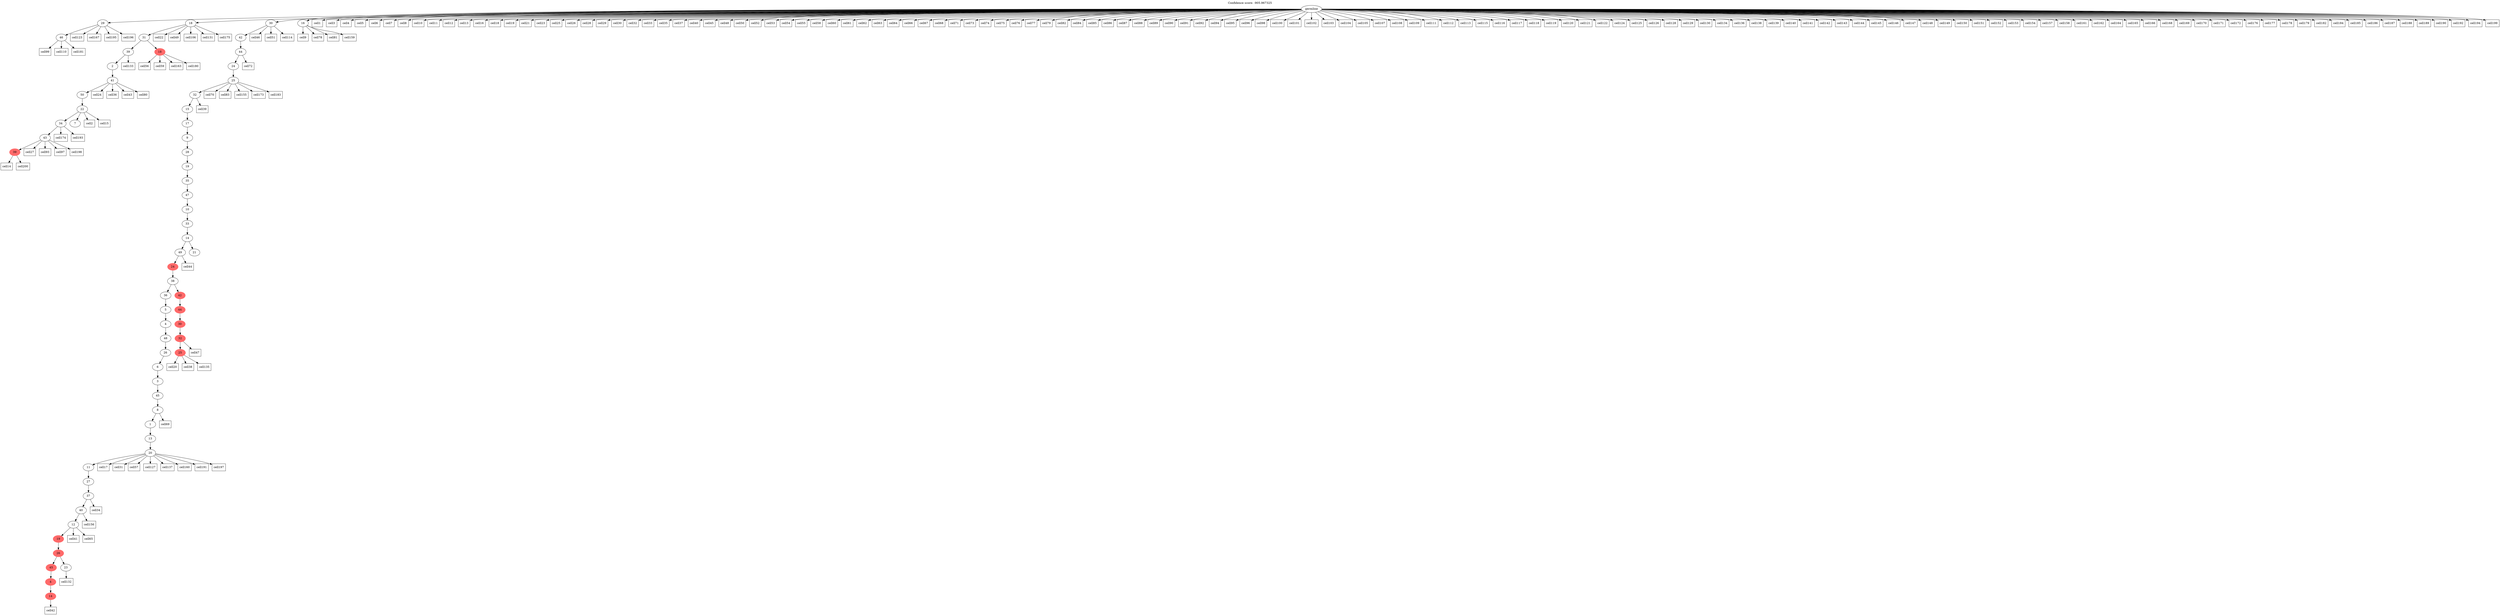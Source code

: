 digraph g {
	"62" -> "63";
	"63" [label="46"];
	"58" -> "59";
	"59" [color=indianred1, style=filled, label="39"];
	"57" -> "58";
	"58" [label="43"];
	"56" -> "57";
	"57" [label="34"];
	"56" -> "60";
	"60" [label="7"];
	"55" -> "56";
	"56" [label="22"];
	"54" -> "55";
	"55" [label="50"];
	"53" -> "54";
	"54" [label="41"];
	"52" -> "53";
	"53" [label="2"];
	"51" -> "52";
	"52" [label="39"];
	"51" -> "61";
	"61" [color=indianred1, style=filled, label="18"];
	"50" -> "51";
	"51" [label="31"];
	"45" -> "46";
	"46" [color=indianred1, style=filled, label="14"];
	"44" -> "45";
	"45" [color=indianred1, style=filled, label="4"];
	"43" -> "44";
	"44" [color=indianred1, style=filled, label="45"];
	"43" -> "47";
	"47" [label="23"];
	"42" -> "43";
	"43" [color=indianred1, style=filled, label="26"];
	"41" -> "42";
	"42" [color=indianred1, style=filled, label="19"];
	"40" -> "41";
	"41" [label="12"];
	"39" -> "40";
	"40" [label="40"];
	"38" -> "39";
	"39" [label="37"];
	"37" -> "38";
	"38" [label="27"];
	"36" -> "37";
	"37" [label="11"];
	"35" -> "36";
	"36" [label="20"];
	"34" -> "35";
	"35" [label="13"];
	"33" -> "34";
	"34" [label="1"];
	"32" -> "33";
	"33" [label="8"];
	"31" -> "32";
	"32" [label="45"];
	"30" -> "31";
	"31" [label="3"];
	"29" -> "30";
	"30" [label="6"];
	"28" -> "29";
	"29" [label="26"];
	"27" -> "28";
	"28" [label="48"];
	"26" -> "27";
	"27" [label="4"];
	"25" -> "26";
	"26" [label="5"];
	"23" -> "24";
	"24" [color=indianred1, style=filled, label="25"];
	"22" -> "23";
	"23" [color=indianred1, style=filled, label="32"];
	"21" -> "22";
	"22" [color=indianred1, style=filled, label="30"];
	"20" -> "21";
	"21" [color=indianred1, style=filled, label="44"];
	"19" -> "20";
	"20" [color=indianred1, style=filled, label="42"];
	"19" -> "25";
	"25" [label="36"];
	"18" -> "19";
	"19" [label="38"];
	"17" -> "18";
	"18" [color=indianred1, style=filled, label="24"];
	"16" -> "17";
	"17" [label="49"];
	"16" -> "48";
	"48" [label="21"];
	"15" -> "16";
	"16" [label="14"];
	"14" -> "15";
	"15" [label="33"];
	"13" -> "14";
	"14" [label="10"];
	"12" -> "13";
	"13" [label="47"];
	"11" -> "12";
	"12" [label="35"];
	"10" -> "11";
	"11" [label="19"];
	"9" -> "10";
	"10" [label="28"];
	"8" -> "9";
	"9" [label="9"];
	"7" -> "8";
	"8" [label="17"];
	"6" -> "7";
	"7" [label="15"];
	"5" -> "6";
	"6" [label="32"];
	"4" -> "5";
	"5" [label="25"];
	"3" -> "4";
	"4" [label="24"];
	"2" -> "3";
	"3" [label="44"];
	"1" -> "2";
	"2" [label="42"];
	"0" -> "1";
	"1" [label="30"];
	"0" -> "49";
	"49" [label="16"];
	"0" -> "50";
	"50" [label="18"];
	"0" -> "62";
	"62" [label="29"];
	"0" [label="germline"];
	"0" -> "cell1";
	"cell1" [shape=box];
	"56" -> "cell2";
	"cell2" [shape=box];
	"0" -> "cell3";
	"cell3" [shape=box];
	"0" -> "cell4";
	"cell4" [shape=box];
	"0" -> "cell5";
	"cell5" [shape=box];
	"0" -> "cell6";
	"cell6" [shape=box];
	"0" -> "cell7";
	"cell7" [shape=box];
	"0" -> "cell8";
	"cell8" [shape=box];
	"49" -> "cell9";
	"cell9" [shape=box];
	"0" -> "cell10";
	"cell10" [shape=box];
	"0" -> "cell11";
	"cell11" [shape=box];
	"0" -> "cell12";
	"cell12" [shape=box];
	"0" -> "cell13";
	"cell13" [shape=box];
	"59" -> "cell14";
	"cell14" [shape=box];
	"56" -> "cell15";
	"cell15" [shape=box];
	"0" -> "cell16";
	"cell16" [shape=box];
	"36" -> "cell17";
	"cell17" [shape=box];
	"0" -> "cell18";
	"cell18" [shape=box];
	"0" -> "cell19";
	"cell19" [shape=box];
	"24" -> "cell20";
	"cell20" [shape=box];
	"0" -> "cell21";
	"cell21" [shape=box];
	"50" -> "cell22";
	"cell22" [shape=box];
	"0" -> "cell23";
	"cell23" [shape=box];
	"54" -> "cell24";
	"cell24" [shape=box];
	"0" -> "cell25";
	"cell25" [shape=box];
	"0" -> "cell26";
	"cell26" [shape=box];
	"58" -> "cell27";
	"cell27" [shape=box];
	"0" -> "cell28";
	"cell28" [shape=box];
	"0" -> "cell29";
	"cell29" [shape=box];
	"0" -> "cell30";
	"cell30" [shape=box];
	"36" -> "cell31";
	"cell31" [shape=box];
	"0" -> "cell32";
	"cell32" [shape=box];
	"0" -> "cell33";
	"cell33" [shape=box];
	"39" -> "cell34";
	"cell34" [shape=box];
	"0" -> "cell35";
	"cell35" [shape=box];
	"54" -> "cell36";
	"cell36" [shape=box];
	"0" -> "cell37";
	"cell37" [shape=box];
	"24" -> "cell38";
	"cell38" [shape=box];
	"6" -> "cell39";
	"cell39" [shape=box];
	"0" -> "cell40";
	"cell40" [shape=box];
	"41" -> "cell41";
	"cell41" [shape=box];
	"46" -> "cell42";
	"cell42" [shape=box];
	"54" -> "cell43";
	"cell43" [shape=box];
	"17" -> "cell44";
	"cell44" [shape=box];
	"0" -> "cell45";
	"cell45" [shape=box];
	"1" -> "cell46";
	"cell46" [shape=box];
	"23" -> "cell47";
	"cell47" [shape=box];
	"0" -> "cell48";
	"cell48" [shape=box];
	"50" -> "cell49";
	"cell49" [shape=box];
	"0" -> "cell50";
	"cell50" [shape=box];
	"1" -> "cell51";
	"cell51" [shape=box];
	"0" -> "cell52";
	"cell52" [shape=box];
	"0" -> "cell53";
	"cell53" [shape=box];
	"0" -> "cell54";
	"cell54" [shape=box];
	"0" -> "cell55";
	"cell55" [shape=box];
	"61" -> "cell56";
	"cell56" [shape=box];
	"36" -> "cell57";
	"cell57" [shape=box];
	"0" -> "cell58";
	"cell58" [shape=box];
	"61" -> "cell59";
	"cell59" [shape=box];
	"0" -> "cell60";
	"cell60" [shape=box];
	"0" -> "cell61";
	"cell61" [shape=box];
	"0" -> "cell62";
	"cell62" [shape=box];
	"0" -> "cell63";
	"cell63" [shape=box];
	"0" -> "cell64";
	"cell64" [shape=box];
	"41" -> "cell65";
	"cell65" [shape=box];
	"0" -> "cell66";
	"cell66" [shape=box];
	"0" -> "cell67";
	"cell67" [shape=box];
	"0" -> "cell68";
	"cell68" [shape=box];
	"33" -> "cell69";
	"cell69" [shape=box];
	"5" -> "cell70";
	"cell70" [shape=box];
	"0" -> "cell71";
	"cell71" [shape=box];
	"3" -> "cell72";
	"cell72" [shape=box];
	"0" -> "cell73";
	"cell73" [shape=box];
	"0" -> "cell74";
	"cell74" [shape=box];
	"0" -> "cell75";
	"cell75" [shape=box];
	"0" -> "cell76";
	"cell76" [shape=box];
	"0" -> "cell77";
	"cell77" [shape=box];
	"49" -> "cell78";
	"cell78" [shape=box];
	"0" -> "cell79";
	"cell79" [shape=box];
	"54" -> "cell80";
	"cell80" [shape=box];
	"49" -> "cell81";
	"cell81" [shape=box];
	"0" -> "cell82";
	"cell82" [shape=box];
	"5" -> "cell83";
	"cell83" [shape=box];
	"0" -> "cell84";
	"cell84" [shape=box];
	"0" -> "cell85";
	"cell85" [shape=box];
	"0" -> "cell86";
	"cell86" [shape=box];
	"0" -> "cell87";
	"cell87" [shape=box];
	"0" -> "cell88";
	"cell88" [shape=box];
	"0" -> "cell89";
	"cell89" [shape=box];
	"0" -> "cell90";
	"cell90" [shape=box];
	"0" -> "cell91";
	"cell91" [shape=box];
	"0" -> "cell92";
	"cell92" [shape=box];
	"58" -> "cell93";
	"cell93" [shape=box];
	"0" -> "cell94";
	"cell94" [shape=box];
	"0" -> "cell95";
	"cell95" [shape=box];
	"0" -> "cell96";
	"cell96" [shape=box];
	"58" -> "cell97";
	"cell97" [shape=box];
	"0" -> "cell98";
	"cell98" [shape=box];
	"63" -> "cell99";
	"cell99" [shape=box];
	"0" -> "cell100";
	"cell100" [shape=box];
	"0" -> "cell101";
	"cell101" [shape=box];
	"0" -> "cell102";
	"cell102" [shape=box];
	"0" -> "cell103";
	"cell103" [shape=box];
	"0" -> "cell104";
	"cell104" [shape=box];
	"0" -> "cell105";
	"cell105" [shape=box];
	"50" -> "cell106";
	"cell106" [shape=box];
	"0" -> "cell107";
	"cell107" [shape=box];
	"0" -> "cell108";
	"cell108" [shape=box];
	"0" -> "cell109";
	"cell109" [shape=box];
	"63" -> "cell110";
	"cell110" [shape=box];
	"0" -> "cell111";
	"cell111" [shape=box];
	"0" -> "cell112";
	"cell112" [shape=box];
	"0" -> "cell113";
	"cell113" [shape=box];
	"1" -> "cell114";
	"cell114" [shape=box];
	"0" -> "cell115";
	"cell115" [shape=box];
	"0" -> "cell116";
	"cell116" [shape=box];
	"0" -> "cell117";
	"cell117" [shape=box];
	"0" -> "cell118";
	"cell118" [shape=box];
	"0" -> "cell119";
	"cell119" [shape=box];
	"0" -> "cell120";
	"cell120" [shape=box];
	"0" -> "cell121";
	"cell121" [shape=box];
	"0" -> "cell122";
	"cell122" [shape=box];
	"62" -> "cell123";
	"cell123" [shape=box];
	"0" -> "cell124";
	"cell124" [shape=box];
	"0" -> "cell125";
	"cell125" [shape=box];
	"0" -> "cell126";
	"cell126" [shape=box];
	"36" -> "cell127";
	"cell127" [shape=box];
	"0" -> "cell128";
	"cell128" [shape=box];
	"0" -> "cell129";
	"cell129" [shape=box];
	"0" -> "cell130";
	"cell130" [shape=box];
	"50" -> "cell131";
	"cell131" [shape=box];
	"47" -> "cell132";
	"cell132" [shape=box];
	"52" -> "cell133";
	"cell133" [shape=box];
	"0" -> "cell134";
	"cell134" [shape=box];
	"24" -> "cell135";
	"cell135" [shape=box];
	"0" -> "cell136";
	"cell136" [shape=box];
	"36" -> "cell137";
	"cell137" [shape=box];
	"0" -> "cell138";
	"cell138" [shape=box];
	"0" -> "cell139";
	"cell139" [shape=box];
	"0" -> "cell140";
	"cell140" [shape=box];
	"0" -> "cell141";
	"cell141" [shape=box];
	"0" -> "cell142";
	"cell142" [shape=box];
	"0" -> "cell143";
	"cell143" [shape=box];
	"0" -> "cell144";
	"cell144" [shape=box];
	"0" -> "cell145";
	"cell145" [shape=box];
	"0" -> "cell146";
	"cell146" [shape=box];
	"0" -> "cell147";
	"cell147" [shape=box];
	"0" -> "cell148";
	"cell148" [shape=box];
	"0" -> "cell149";
	"cell149" [shape=box];
	"0" -> "cell150";
	"cell150" [shape=box];
	"0" -> "cell151";
	"cell151" [shape=box];
	"0" -> "cell152";
	"cell152" [shape=box];
	"0" -> "cell153";
	"cell153" [shape=box];
	"0" -> "cell154";
	"cell154" [shape=box];
	"5" -> "cell155";
	"cell155" [shape=box];
	"40" -> "cell156";
	"cell156" [shape=box];
	"0" -> "cell157";
	"cell157" [shape=box];
	"0" -> "cell158";
	"cell158" [shape=box];
	"49" -> "cell159";
	"cell159" [shape=box];
	"36" -> "cell160";
	"cell160" [shape=box];
	"0" -> "cell161";
	"cell161" [shape=box];
	"0" -> "cell162";
	"cell162" [shape=box];
	"61" -> "cell163";
	"cell163" [shape=box];
	"0" -> "cell164";
	"cell164" [shape=box];
	"0" -> "cell165";
	"cell165" [shape=box];
	"0" -> "cell166";
	"cell166" [shape=box];
	"62" -> "cell167";
	"cell167" [shape=box];
	"0" -> "cell168";
	"cell168" [shape=box];
	"0" -> "cell169";
	"cell169" [shape=box];
	"0" -> "cell170";
	"cell170" [shape=box];
	"0" -> "cell171";
	"cell171" [shape=box];
	"0" -> "cell172";
	"cell172" [shape=box];
	"5" -> "cell173";
	"cell173" [shape=box];
	"57" -> "cell174";
	"cell174" [shape=box];
	"50" -> "cell175";
	"cell175" [shape=box];
	"0" -> "cell176";
	"cell176" [shape=box];
	"0" -> "cell177";
	"cell177" [shape=box];
	"0" -> "cell178";
	"cell178" [shape=box];
	"0" -> "cell179";
	"cell179" [shape=box];
	"61" -> "cell180";
	"cell180" [shape=box];
	"63" -> "cell181";
	"cell181" [shape=box];
	"0" -> "cell182";
	"cell182" [shape=box];
	"5" -> "cell183";
	"cell183" [shape=box];
	"0" -> "cell184";
	"cell184" [shape=box];
	"0" -> "cell185";
	"cell185" [shape=box];
	"0" -> "cell186";
	"cell186" [shape=box];
	"0" -> "cell187";
	"cell187" [shape=box];
	"0" -> "cell188";
	"cell188" [shape=box];
	"0" -> "cell189";
	"cell189" [shape=box];
	"0" -> "cell190";
	"cell190" [shape=box];
	"36" -> "cell191";
	"cell191" [shape=box];
	"0" -> "cell192";
	"cell192" [shape=box];
	"57" -> "cell193";
	"cell193" [shape=box];
	"0" -> "cell194";
	"cell194" [shape=box];
	"62" -> "cell195";
	"cell195" [shape=box];
	"62" -> "cell196";
	"cell196" [shape=box];
	"36" -> "cell197";
	"cell197" [shape=box];
	"58" -> "cell198";
	"cell198" [shape=box];
	"0" -> "cell199";
	"cell199" [shape=box];
	"59" -> "cell200";
	"cell200" [shape=box];
	labelloc="t";
	label="Confidence score: -905.967325";
}
